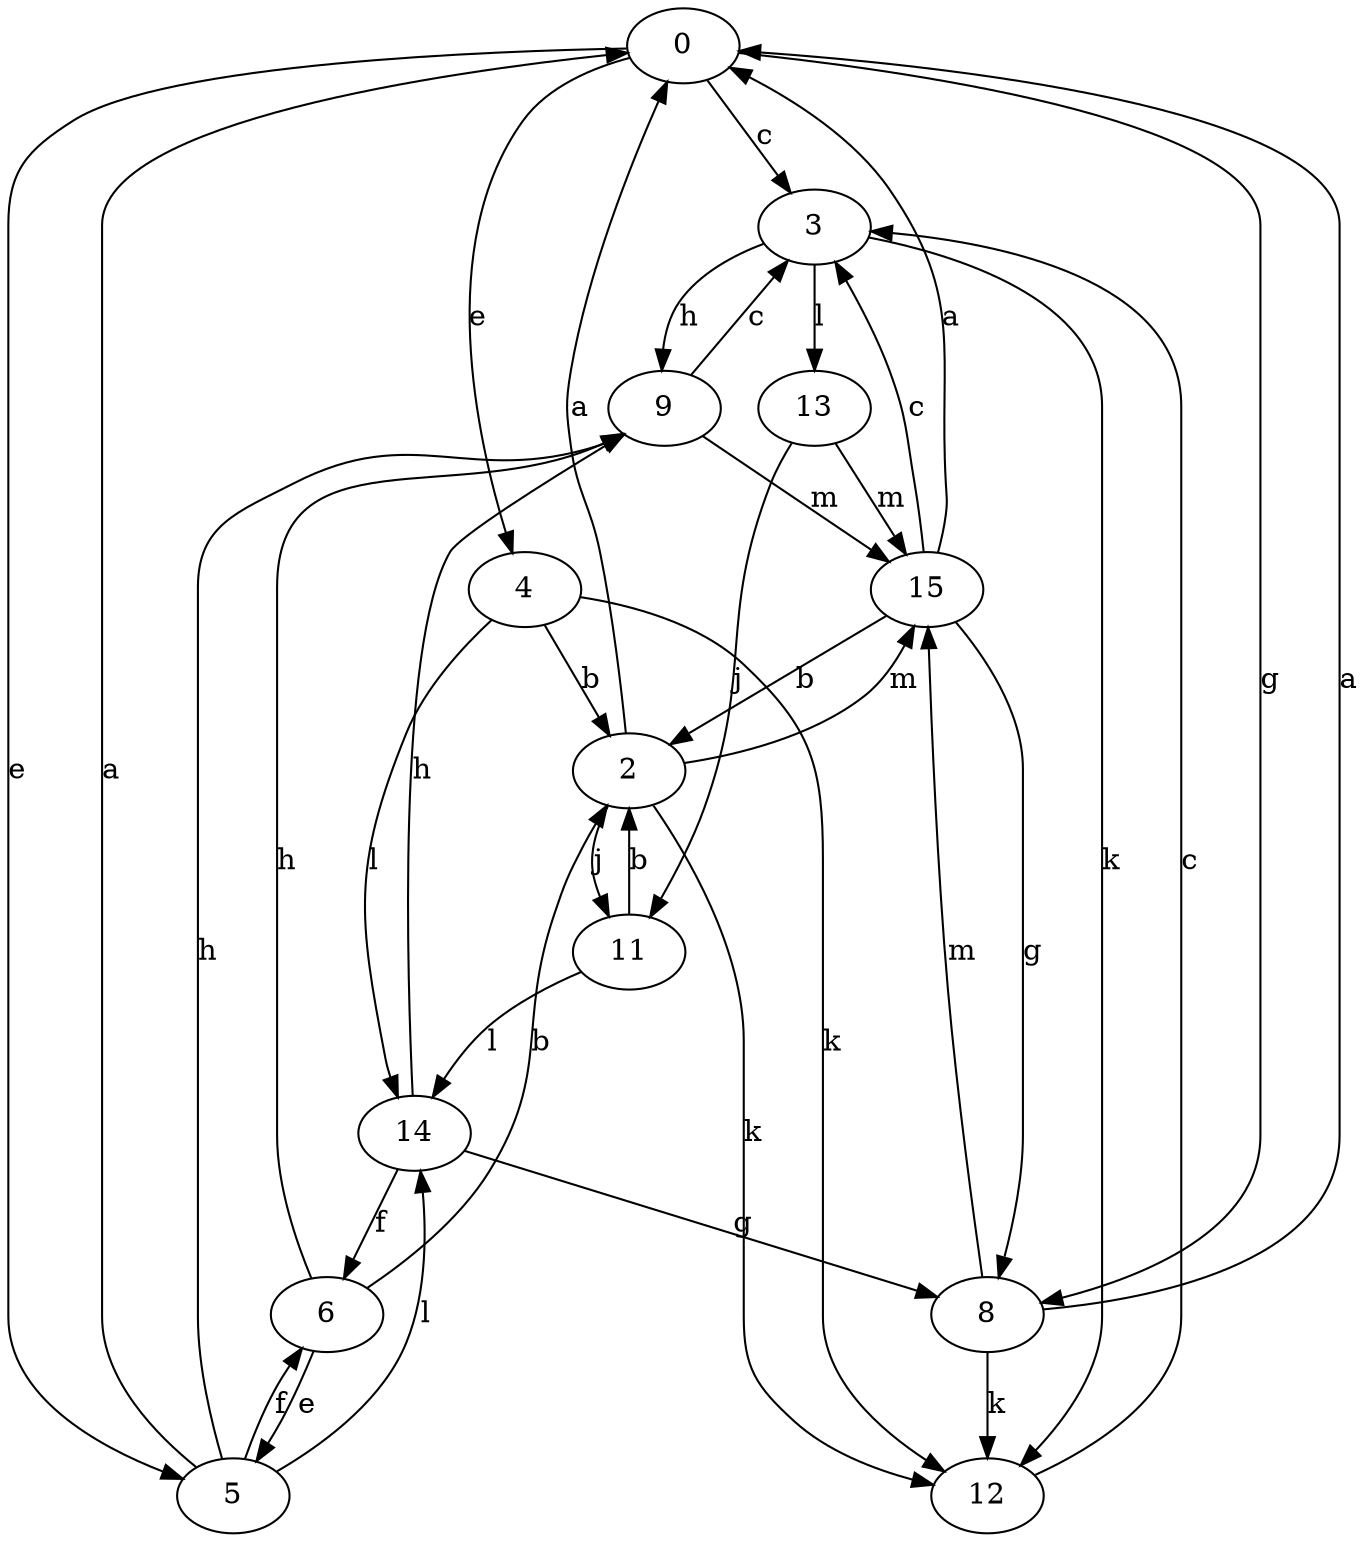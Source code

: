 strict digraph  {
0;
2;
3;
4;
5;
6;
8;
9;
11;
12;
13;
14;
15;
0 -> 3  [label=c];
0 -> 4  [label=e];
0 -> 5  [label=e];
0 -> 8  [label=g];
2 -> 0  [label=a];
2 -> 11  [label=j];
2 -> 12  [label=k];
2 -> 15  [label=m];
3 -> 9  [label=h];
3 -> 12  [label=k];
3 -> 13  [label=l];
4 -> 2  [label=b];
4 -> 12  [label=k];
4 -> 14  [label=l];
5 -> 0  [label=a];
5 -> 6  [label=f];
5 -> 9  [label=h];
5 -> 14  [label=l];
6 -> 2  [label=b];
6 -> 5  [label=e];
6 -> 9  [label=h];
8 -> 0  [label=a];
8 -> 12  [label=k];
8 -> 15  [label=m];
9 -> 3  [label=c];
9 -> 15  [label=m];
11 -> 2  [label=b];
11 -> 14  [label=l];
12 -> 3  [label=c];
13 -> 11  [label=j];
13 -> 15  [label=m];
14 -> 6  [label=f];
14 -> 8  [label=g];
14 -> 9  [label=h];
15 -> 0  [label=a];
15 -> 2  [label=b];
15 -> 3  [label=c];
15 -> 8  [label=g];
}
